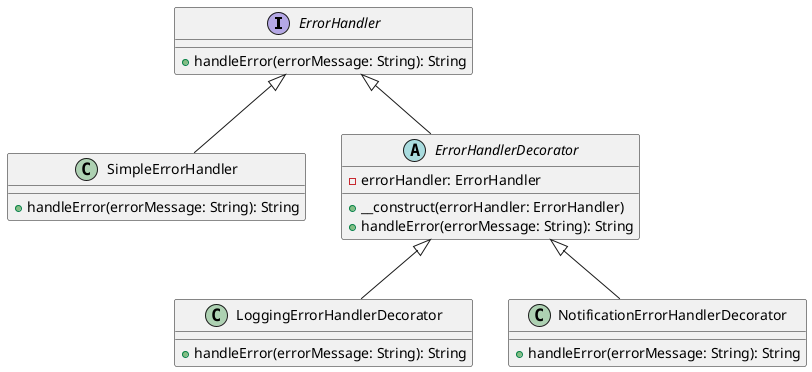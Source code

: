 @startuml
interface ErrorHandler {
    +handleError(errorMessage: String): String
}

class SimpleErrorHandler {
    +handleError(errorMessage: String): String
}

abstract class ErrorHandlerDecorator {
    -errorHandler: ErrorHandler
    +__construct(errorHandler: ErrorHandler)
    +handleError(errorMessage: String): String
}

class LoggingErrorHandlerDecorator {
    +handleError(errorMessage: String): String
}

class NotificationErrorHandlerDecorator {
    +handleError(errorMessage: String): String
}

ErrorHandler <|-- SimpleErrorHandler
ErrorHandler <|-- ErrorHandlerDecorator
ErrorHandlerDecorator <|-- LoggingErrorHandlerDecorator
ErrorHandlerDecorator <|-- NotificationErrorHandlerDecorator
@enduml